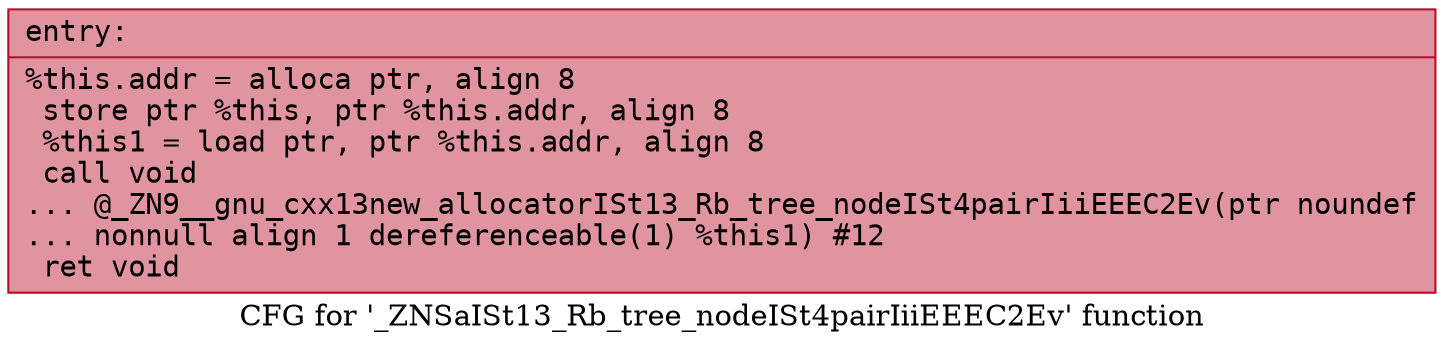 digraph "CFG for '_ZNSaISt13_Rb_tree_nodeISt4pairIiiEEEC2Ev' function" {
	label="CFG for '_ZNSaISt13_Rb_tree_nodeISt4pairIiiEEEC2Ev' function";

	Node0x55579cd9b810 [shape=record,color="#b70d28ff", style=filled, fillcolor="#b70d2870" fontname="Courier",label="{entry:\l|  %this.addr = alloca ptr, align 8\l  store ptr %this, ptr %this.addr, align 8\l  %this1 = load ptr, ptr %this.addr, align 8\l  call void\l... @_ZN9__gnu_cxx13new_allocatorISt13_Rb_tree_nodeISt4pairIiiEEEC2Ev(ptr noundef\l... nonnull align 1 dereferenceable(1) %this1) #12\l  ret void\l}"];
}
